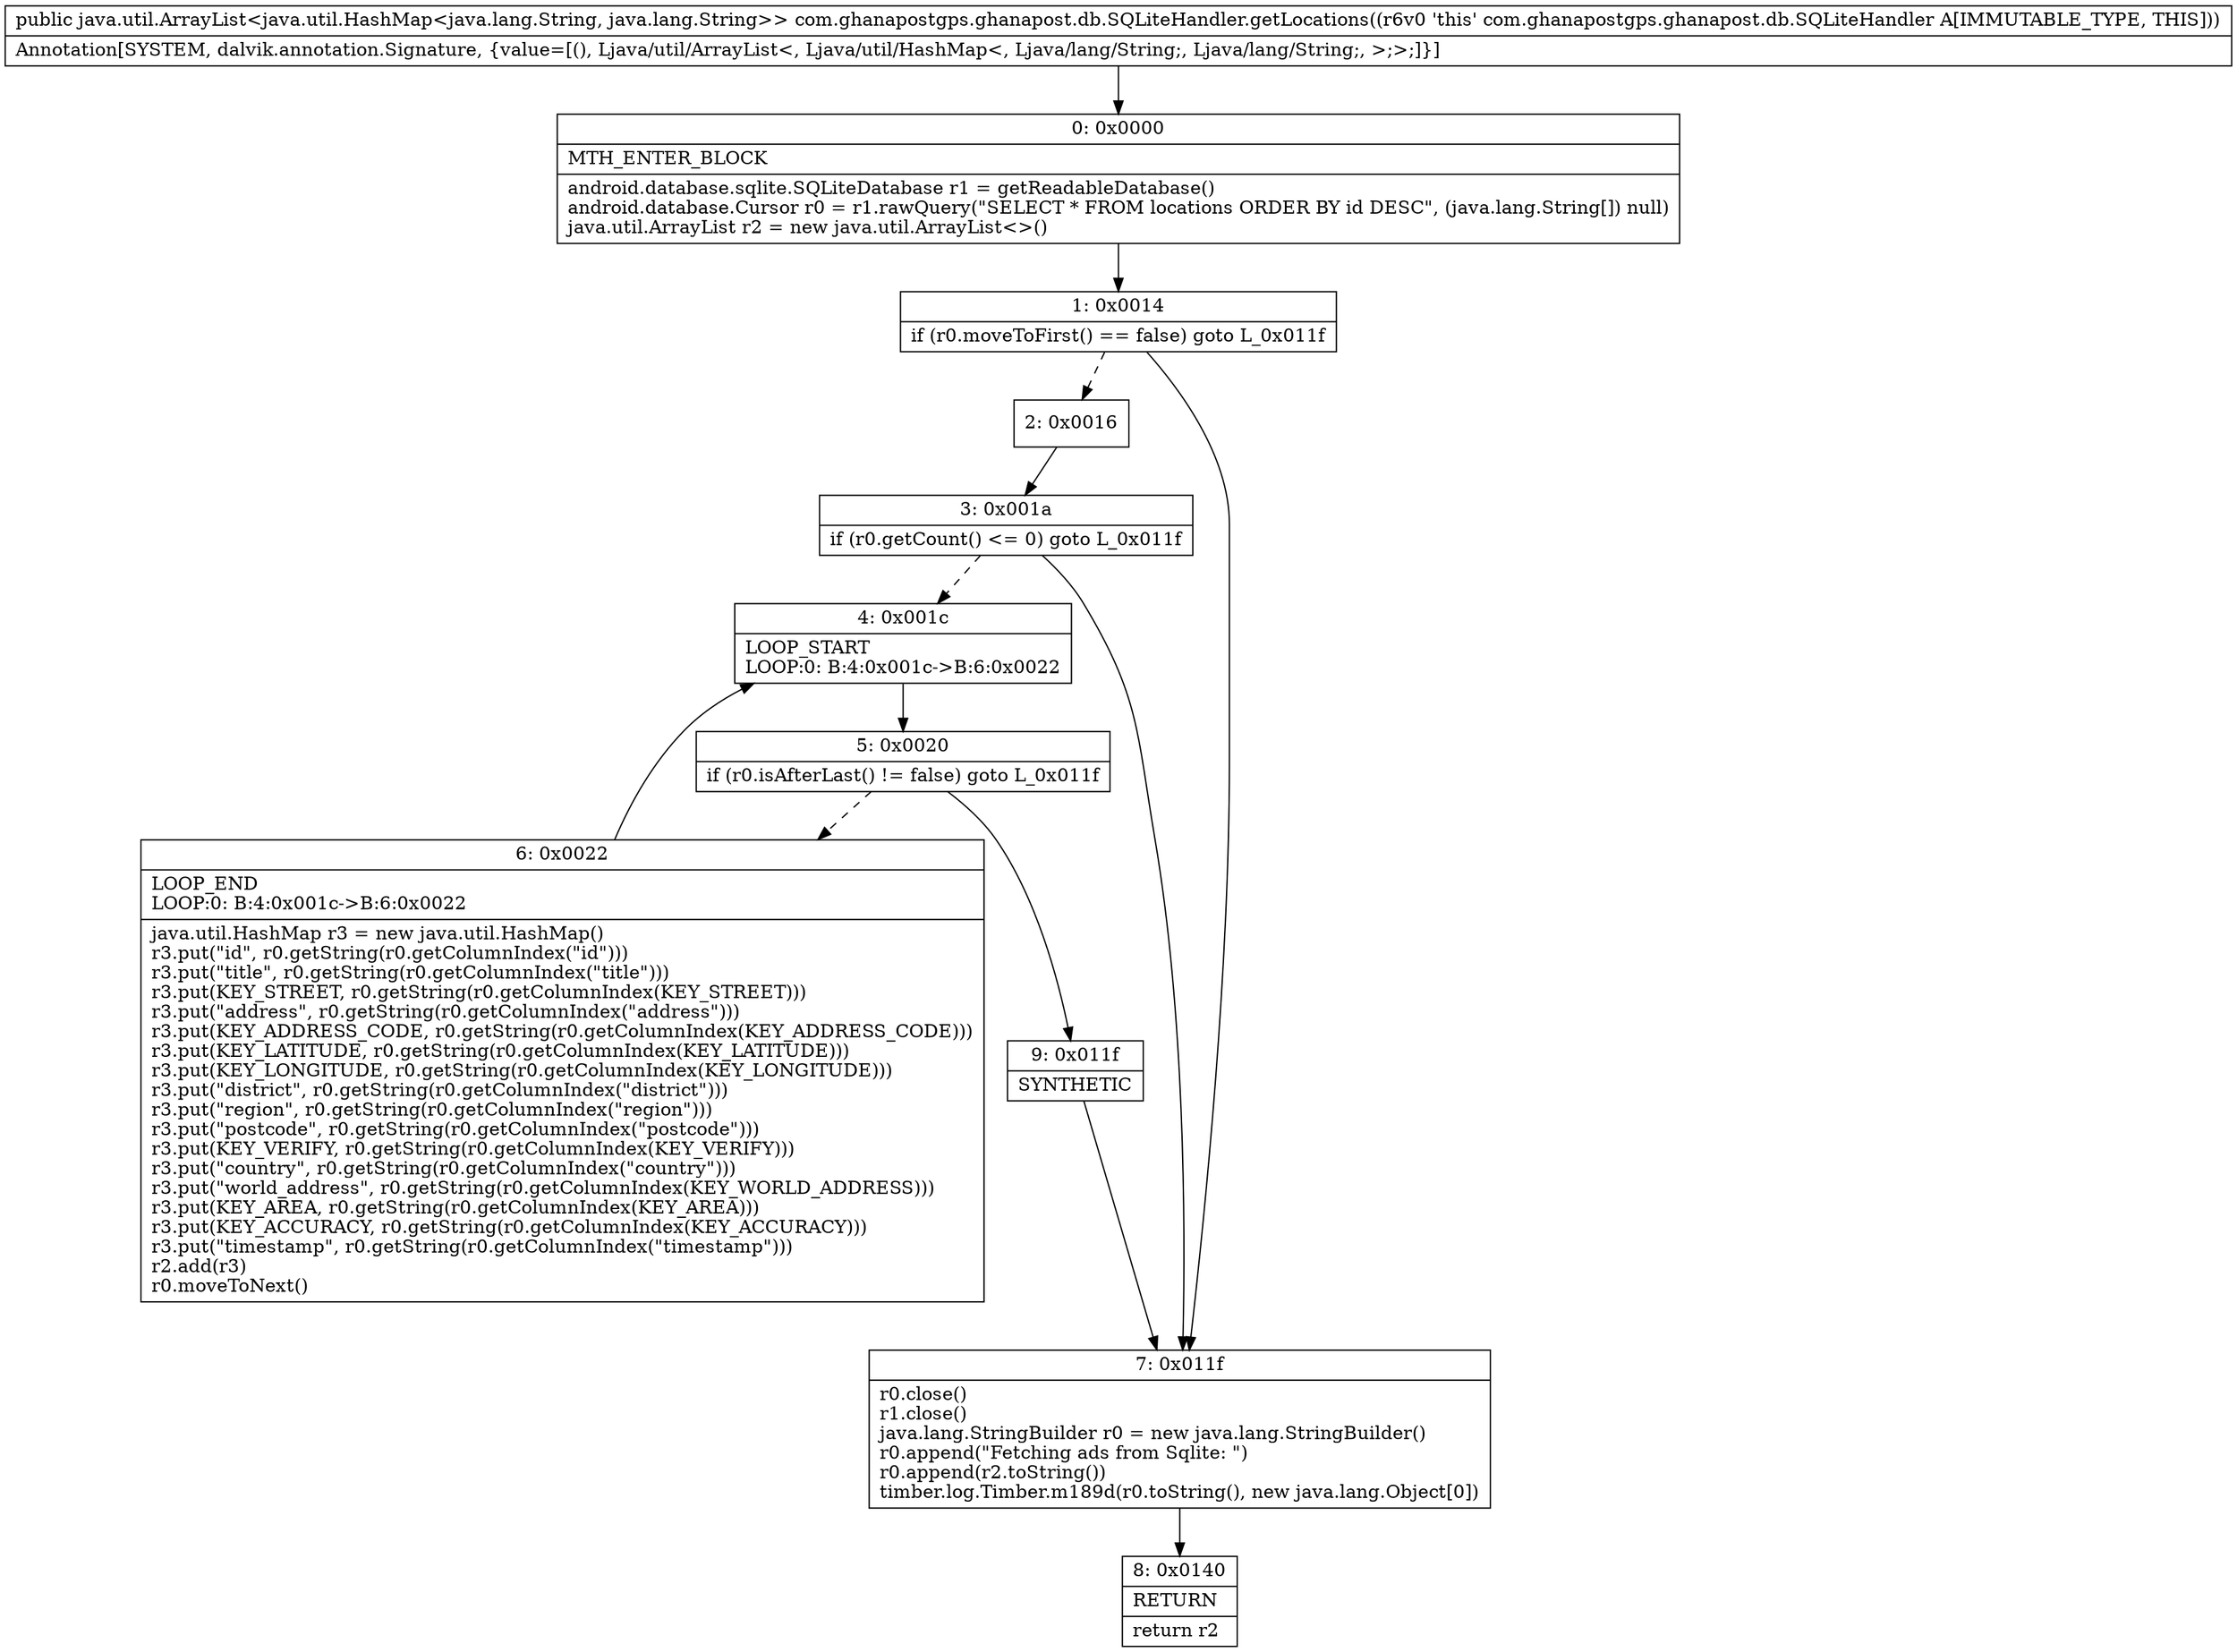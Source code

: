 digraph "CFG forcom.ghanapostgps.ghanapost.db.SQLiteHandler.getLocations()Ljava\/util\/ArrayList;" {
Node_0 [shape=record,label="{0\:\ 0x0000|MTH_ENTER_BLOCK\l|android.database.sqlite.SQLiteDatabase r1 = getReadableDatabase()\landroid.database.Cursor r0 = r1.rawQuery(\"SELECT * FROM locations ORDER BY id DESC\", (java.lang.String[]) null)\ljava.util.ArrayList r2 = new java.util.ArrayList\<\>()\l}"];
Node_1 [shape=record,label="{1\:\ 0x0014|if (r0.moveToFirst() == false) goto L_0x011f\l}"];
Node_2 [shape=record,label="{2\:\ 0x0016}"];
Node_3 [shape=record,label="{3\:\ 0x001a|if (r0.getCount() \<= 0) goto L_0x011f\l}"];
Node_4 [shape=record,label="{4\:\ 0x001c|LOOP_START\lLOOP:0: B:4:0x001c\-\>B:6:0x0022\l}"];
Node_5 [shape=record,label="{5\:\ 0x0020|if (r0.isAfterLast() != false) goto L_0x011f\l}"];
Node_6 [shape=record,label="{6\:\ 0x0022|LOOP_END\lLOOP:0: B:4:0x001c\-\>B:6:0x0022\l|java.util.HashMap r3 = new java.util.HashMap()\lr3.put(\"id\", r0.getString(r0.getColumnIndex(\"id\")))\lr3.put(\"title\", r0.getString(r0.getColumnIndex(\"title\")))\lr3.put(KEY_STREET, r0.getString(r0.getColumnIndex(KEY_STREET)))\lr3.put(\"address\", r0.getString(r0.getColumnIndex(\"address\")))\lr3.put(KEY_ADDRESS_CODE, r0.getString(r0.getColumnIndex(KEY_ADDRESS_CODE)))\lr3.put(KEY_LATITUDE, r0.getString(r0.getColumnIndex(KEY_LATITUDE)))\lr3.put(KEY_LONGITUDE, r0.getString(r0.getColumnIndex(KEY_LONGITUDE)))\lr3.put(\"district\", r0.getString(r0.getColumnIndex(\"district\")))\lr3.put(\"region\", r0.getString(r0.getColumnIndex(\"region\")))\lr3.put(\"postcode\", r0.getString(r0.getColumnIndex(\"postcode\")))\lr3.put(KEY_VERIFY, r0.getString(r0.getColumnIndex(KEY_VERIFY)))\lr3.put(\"country\", r0.getString(r0.getColumnIndex(\"country\")))\lr3.put(\"world_address\", r0.getString(r0.getColumnIndex(KEY_WORLD_ADDRESS)))\lr3.put(KEY_AREA, r0.getString(r0.getColumnIndex(KEY_AREA)))\lr3.put(KEY_ACCURACY, r0.getString(r0.getColumnIndex(KEY_ACCURACY)))\lr3.put(\"timestamp\", r0.getString(r0.getColumnIndex(\"timestamp\")))\lr2.add(r3)\lr0.moveToNext()\l}"];
Node_7 [shape=record,label="{7\:\ 0x011f|r0.close()\lr1.close()\ljava.lang.StringBuilder r0 = new java.lang.StringBuilder()\lr0.append(\"Fetching ads from Sqlite: \")\lr0.append(r2.toString())\ltimber.log.Timber.m189d(r0.toString(), new java.lang.Object[0])\l}"];
Node_8 [shape=record,label="{8\:\ 0x0140|RETURN\l|return r2\l}"];
Node_9 [shape=record,label="{9\:\ 0x011f|SYNTHETIC\l}"];
MethodNode[shape=record,label="{public java.util.ArrayList\<java.util.HashMap\<java.lang.String, java.lang.String\>\> com.ghanapostgps.ghanapost.db.SQLiteHandler.getLocations((r6v0 'this' com.ghanapostgps.ghanapost.db.SQLiteHandler A[IMMUTABLE_TYPE, THIS]))  | Annotation[SYSTEM, dalvik.annotation.Signature, \{value=[(), Ljava\/util\/ArrayList\<, Ljava\/util\/HashMap\<, Ljava\/lang\/String;, Ljava\/lang\/String;, \>;\>;]\}]\l}"];
MethodNode -> Node_0;
Node_0 -> Node_1;
Node_1 -> Node_2[style=dashed];
Node_1 -> Node_7;
Node_2 -> Node_3;
Node_3 -> Node_4[style=dashed];
Node_3 -> Node_7;
Node_4 -> Node_5;
Node_5 -> Node_6[style=dashed];
Node_5 -> Node_9;
Node_6 -> Node_4;
Node_7 -> Node_8;
Node_9 -> Node_7;
}

